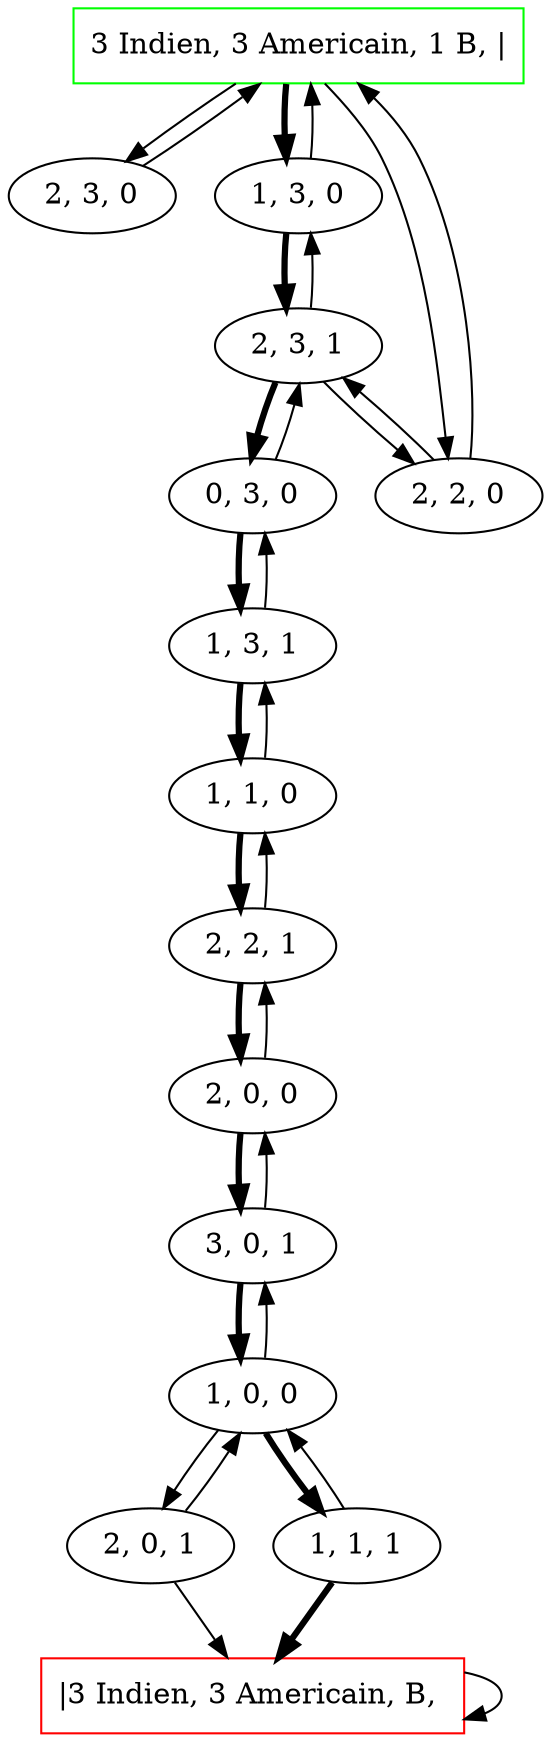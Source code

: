 digraph Indien_americains_Sol_ {
	initial [label="3 Indien, 3 Americain, 1 B, |" color=green shape=box]
	final [label="|3 Indien, 3 Americain, B, " color=red shape=box]
	initial -> "2, 3, 0"
	initial -> "1, 3, 0" [penwidth=3]
	initial -> "2, 2, 0"
	"2, 2, 0" -> initial
	"2, 2, 0" -> "2, 3, 1"
	"2, 3, 1" -> "1, 3, 0"
	"2, 3, 1" -> "0, 3, 0" [penwidth=3]
	"2, 3, 1" -> "2, 2, 0"
	"0, 3, 0" -> "1, 3, 1" [penwidth=3]
	"0, 3, 0" -> "2, 3, 1"
	"1, 3, 1" -> "0, 3, 0"
	"1, 3, 1" -> "1, 1, 0" [penwidth=3]
	"1, 1, 0" -> "2, 2, 1" [penwidth=3]
	"1, 1, 0" -> "1, 3, 1"
	"2, 2, 1" -> "1, 1, 0"
	"2, 2, 1" -> "2, 0, 0" [penwidth=3]
	"2, 0, 0" -> "3, 0, 1" [penwidth=3]
	"2, 0, 0" -> "2, 2, 1"
	"3, 0, 1" -> "2, 0, 0"
	"3, 0, 1" -> "1, 0, 0" [penwidth=3]
	"1, 0, 0" -> "2, 0, 1"
	"1, 0, 0" -> "3, 0, 1"
	"1, 0, 0" -> "1, 1, 1" [penwidth=3]
	"1, 1, 1" -> final [penwidth=3]
	"1, 1, 1" -> "1, 0, 0"
	final -> final
	"2, 0, 1" -> "1, 0, 0"
	"2, 0, 1" -> final
	"1, 3, 0" -> "2, 3, 1" [penwidth=3]
	"1, 3, 0" -> initial
	"2, 3, 0" -> initial
}
